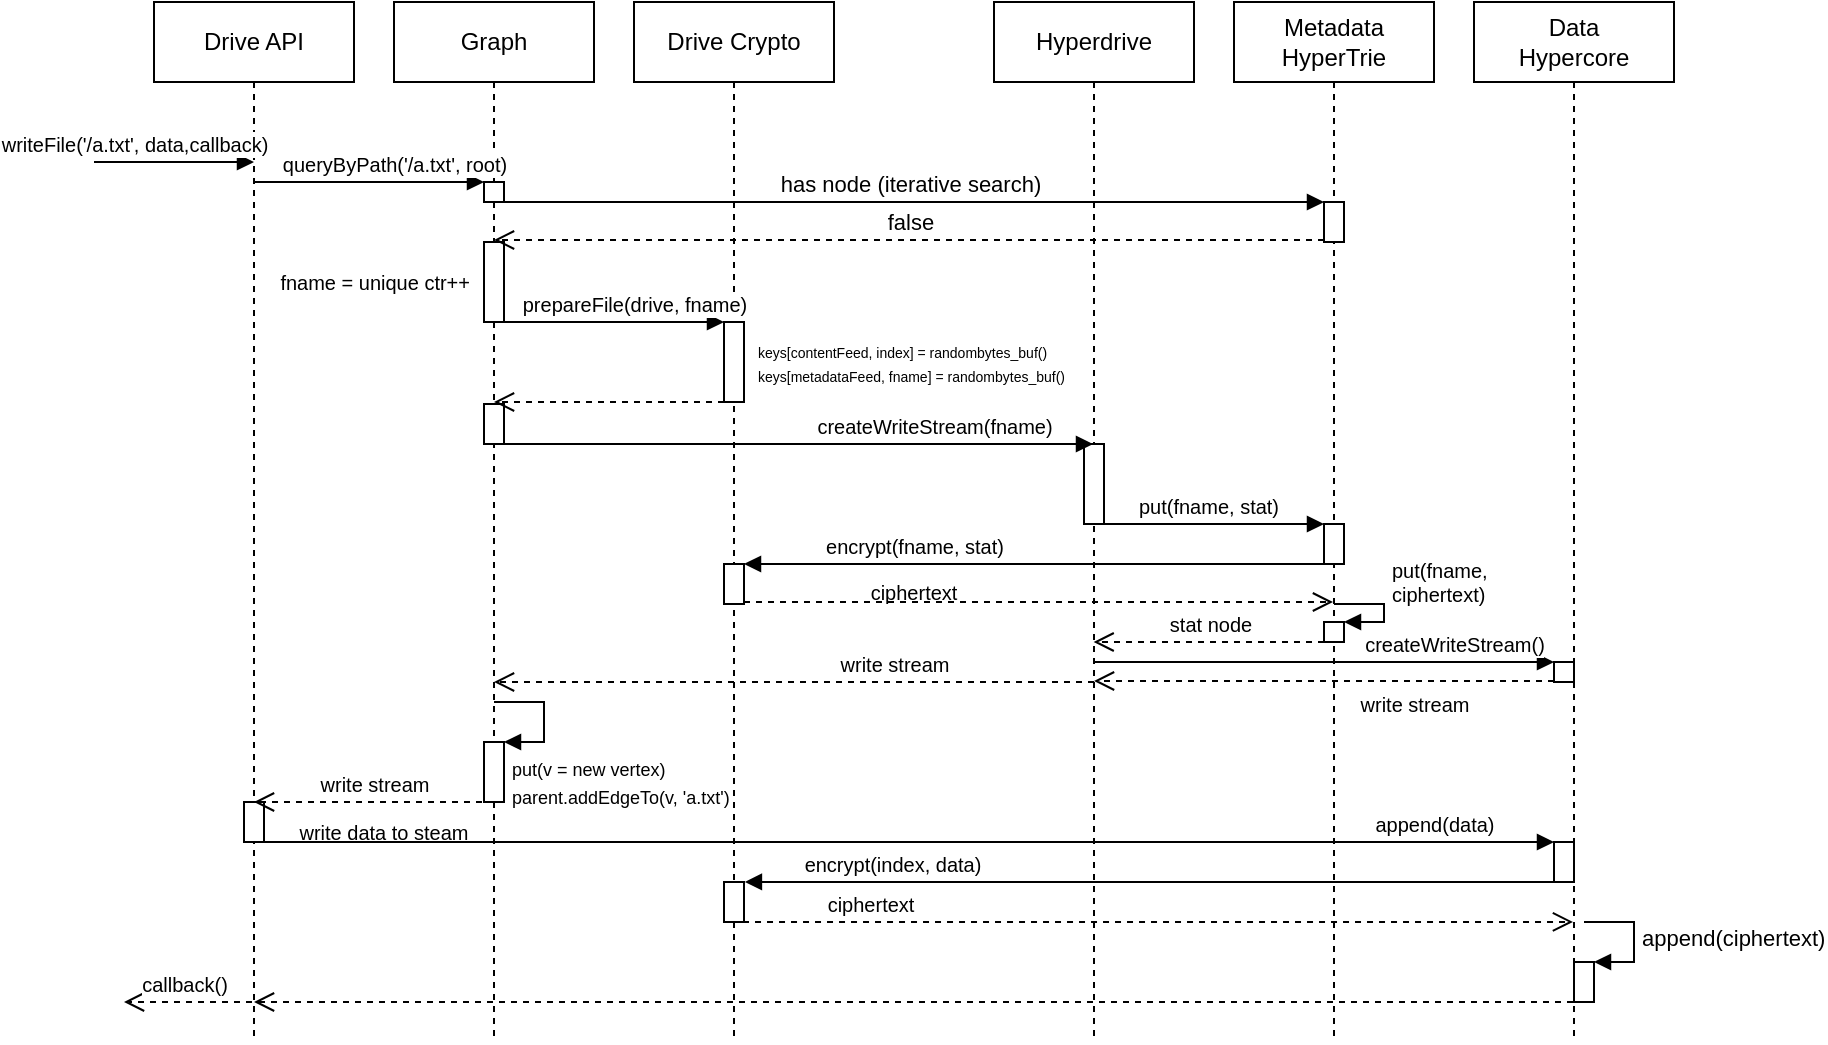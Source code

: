 <mxfile version="14.1.8" type="device"><diagram id="7L1S2Yam9VLptDrxEb60" name="Seite-1"><mxGraphModel dx="2062" dy="1183" grid="1" gridSize="10" guides="1" tooltips="1" connect="1" arrows="1" fold="1" page="1" pageScale="1" pageWidth="1169" pageHeight="827" math="0" shadow="0"><root><mxCell id="0"/><mxCell id="1" parent="0"/><mxCell id="6NuSzGNgV5KQOutt3Bnf-3" value="Drive API" style="shape=umlLifeline;perimeter=lifelinePerimeter;whiteSpace=wrap;html=1;container=1;collapsible=0;recursiveResize=0;outlineConnect=0;" parent="1" vertex="1"><mxGeometry x="80" y="80" width="100" height="520" as="geometry"/></mxCell><mxCell id="6NuSzGNgV5KQOutt3Bnf-66" value="" style="html=1;points=[];perimeter=orthogonalPerimeter;fontSize=10;align=left;" parent="6NuSzGNgV5KQOutt3Bnf-3" vertex="1"><mxGeometry x="45" y="400" width="10" height="20" as="geometry"/></mxCell><mxCell id="6NuSzGNgV5KQOutt3Bnf-88" value="callback()" style="html=1;verticalAlign=bottom;endArrow=open;dashed=1;endSize=8;fontSize=10;" parent="6NuSzGNgV5KQOutt3Bnf-3" edge="1"><mxGeometry x="0.143" relative="1" as="geometry"><mxPoint x="55" y="500" as="sourcePoint"/><mxPoint x="-15" y="500" as="targetPoint"/><mxPoint as="offset"/></mxGeometry></mxCell><mxCell id="6NuSzGNgV5KQOutt3Bnf-4" value="Hyperdrive" style="shape=umlLifeline;perimeter=lifelinePerimeter;whiteSpace=wrap;html=1;container=1;collapsible=0;recursiveResize=0;outlineConnect=0;" parent="1" vertex="1"><mxGeometry x="500" y="80" width="100" height="520" as="geometry"/></mxCell><mxCell id="6NuSzGNgV5KQOutt3Bnf-31" value="" style="html=1;points=[];perimeter=orthogonalPerimeter;fontSize=10;align=left;" parent="6NuSzGNgV5KQOutt3Bnf-4" vertex="1"><mxGeometry x="45" y="221" width="10" height="40" as="geometry"/></mxCell><mxCell id="6NuSzGNgV5KQOutt3Bnf-5" value="Metadata&lt;br&gt;HyperTrie" style="shape=umlLifeline;perimeter=lifelinePerimeter;whiteSpace=wrap;html=1;container=1;collapsible=0;recursiveResize=0;outlineConnect=0;" parent="1" vertex="1"><mxGeometry x="620" y="80" width="100" height="520" as="geometry"/></mxCell><mxCell id="6NuSzGNgV5KQOutt3Bnf-28" value="" style="html=1;points=[];perimeter=orthogonalPerimeter;fontSize=10;align=left;" parent="6NuSzGNgV5KQOutt3Bnf-5" vertex="1"><mxGeometry x="45" y="261" width="10" height="20" as="geometry"/></mxCell><mxCell id="6NuSzGNgV5KQOutt3Bnf-36" value="" style="html=1;points=[];perimeter=orthogonalPerimeter;fontSize=10;align=left;" parent="6NuSzGNgV5KQOutt3Bnf-5" vertex="1"><mxGeometry x="45" y="310" width="10" height="10" as="geometry"/></mxCell><mxCell id="6NuSzGNgV5KQOutt3Bnf-37" value="put(fname, &lt;br&gt;ciphertext)" style="edgeStyle=orthogonalEdgeStyle;html=1;align=left;spacingLeft=2;endArrow=block;rounded=0;entryX=1;entryY=0;fontSize=10;" parent="6NuSzGNgV5KQOutt3Bnf-5" target="6NuSzGNgV5KQOutt3Bnf-36" edge="1"><mxGeometry x="-0.074" y="11" relative="1" as="geometry"><mxPoint x="50" y="301" as="sourcePoint"/><Array as="points"><mxPoint x="75" y="301"/><mxPoint x="75" y="310"/><mxPoint x="55" y="310"/></Array><mxPoint x="-11" y="-11" as="offset"/></mxGeometry></mxCell><mxCell id="OMwZezzYrJX9eBUTDb27-1" value="" style="html=1;points=[];perimeter=orthogonalPerimeter;fillColor=#ffffff;align=left;" parent="6NuSzGNgV5KQOutt3Bnf-5" vertex="1"><mxGeometry x="45" y="100" width="10" height="20" as="geometry"/></mxCell><mxCell id="6NuSzGNgV5KQOutt3Bnf-6" value="Data&lt;br&gt;Hypercore" style="shape=umlLifeline;perimeter=lifelinePerimeter;whiteSpace=wrap;html=1;container=1;collapsible=0;recursiveResize=0;outlineConnect=0;" parent="1" vertex="1"><mxGeometry x="740" y="80" width="100" height="520" as="geometry"/></mxCell><mxCell id="6NuSzGNgV5KQOutt3Bnf-71" value="" style="html=1;points=[];perimeter=orthogonalPerimeter;fontSize=10;align=left;" parent="6NuSzGNgV5KQOutt3Bnf-6" vertex="1"><mxGeometry x="40" y="330" width="10" height="10" as="geometry"/></mxCell><mxCell id="6NuSzGNgV5KQOutt3Bnf-75" value="" style="html=1;points=[];perimeter=orthogonalPerimeter;fontSize=10;align=left;" parent="6NuSzGNgV5KQOutt3Bnf-6" vertex="1"><mxGeometry x="40" y="420" width="10" height="20" as="geometry"/></mxCell><mxCell id="bw7E3oCysguII8secQjL-6" value="" style="html=1;points=[];perimeter=orthogonalPerimeter;" vertex="1" parent="6NuSzGNgV5KQOutt3Bnf-6"><mxGeometry x="50" y="480" width="10" height="20" as="geometry"/></mxCell><mxCell id="bw7E3oCysguII8secQjL-7" value="append(ciphertext)" style="edgeStyle=orthogonalEdgeStyle;html=1;align=left;spacingLeft=2;endArrow=block;rounded=0;entryX=1;entryY=0;" edge="1" target="bw7E3oCysguII8secQjL-6" parent="6NuSzGNgV5KQOutt3Bnf-6"><mxGeometry relative="1" as="geometry"><mxPoint x="55" y="460" as="sourcePoint"/><Array as="points"><mxPoint x="80" y="460"/></Array></mxGeometry></mxCell><mxCell id="6NuSzGNgV5KQOutt3Bnf-7" value="&lt;font style=&quot;font-size: 10px&quot;&gt;writeFile('/a.txt', data,callback)&lt;/font&gt;" style="html=1;verticalAlign=bottom;endArrow=block;" parent="1" edge="1"><mxGeometry x="-0.5" width="80" relative="1" as="geometry"><mxPoint x="50" y="160" as="sourcePoint"/><mxPoint x="130" y="160" as="targetPoint"/><mxPoint as="offset"/></mxGeometry></mxCell><mxCell id="6NuSzGNgV5KQOutt3Bnf-8" value="Graph" style="shape=umlLifeline;perimeter=lifelinePerimeter;whiteSpace=wrap;html=1;container=1;collapsible=0;recursiveResize=0;outlineConnect=0;" parent="1" vertex="1"><mxGeometry x="200" y="80" width="100" height="520" as="geometry"/></mxCell><mxCell id="6NuSzGNgV5KQOutt3Bnf-15" value="" style="html=1;points=[];perimeter=orthogonalPerimeter;" parent="6NuSzGNgV5KQOutt3Bnf-8" vertex="1"><mxGeometry x="45" y="201" width="10" height="20" as="geometry"/></mxCell><mxCell id="6NuSzGNgV5KQOutt3Bnf-17" value="" style="html=1;points=[];perimeter=orthogonalPerimeter;" parent="6NuSzGNgV5KQOutt3Bnf-8" vertex="1"><mxGeometry x="45" y="90" width="10" height="10" as="geometry"/></mxCell><mxCell id="6NuSzGNgV5KQOutt3Bnf-22" value="" style="html=1;points=[];perimeter=orthogonalPerimeter;fontSize=10;align=left;" parent="6NuSzGNgV5KQOutt3Bnf-8" vertex="1"><mxGeometry x="45.0" y="120" width="10" height="40" as="geometry"/></mxCell><mxCell id="bw7E3oCysguII8secQjL-4" value="" style="html=1;points=[];perimeter=orthogonalPerimeter;" vertex="1" parent="6NuSzGNgV5KQOutt3Bnf-8"><mxGeometry x="45" y="370" width="10" height="30" as="geometry"/></mxCell><mxCell id="bw7E3oCysguII8secQjL-5" value="&lt;span style=&quot;background-color: rgb(255 , 255 , 255) ; font-size: 9px&quot;&gt;put(v = new vertex)&lt;br&gt;parent.addEdgeTo(v, 'a.txt')&lt;br&gt;&lt;/span&gt;" style="edgeStyle=orthogonalEdgeStyle;html=1;align=left;spacingLeft=2;endArrow=block;rounded=0;entryX=1;entryY=0;" edge="1" target="bw7E3oCysguII8secQjL-4" parent="6NuSzGNgV5KQOutt3Bnf-8"><mxGeometry x="1" y="20" relative="1" as="geometry"><mxPoint x="50" y="350" as="sourcePoint"/><Array as="points"><mxPoint x="50" y="350"/><mxPoint x="75" y="350"/><mxPoint x="75" y="370"/></Array><mxPoint as="offset"/></mxGeometry></mxCell><mxCell id="6NuSzGNgV5KQOutt3Bnf-67" value="write data to steam" style="text;html=1;strokeColor=none;fillColor=none;align=center;verticalAlign=middle;whiteSpace=wrap;rounded=0;fontSize=10;" parent="6NuSzGNgV5KQOutt3Bnf-8" vertex="1"><mxGeometry x="-50" y="410" width="90" height="10" as="geometry"/></mxCell><mxCell id="6NuSzGNgV5KQOutt3Bnf-9" value="Drive Crypto" style="shape=umlLifeline;perimeter=lifelinePerimeter;whiteSpace=wrap;html=1;container=1;collapsible=0;recursiveResize=0;outlineConnect=0;" parent="1" vertex="1"><mxGeometry x="320" y="80" width="100" height="520" as="geometry"/></mxCell><mxCell id="6NuSzGNgV5KQOutt3Bnf-11" value="" style="html=1;points=[];perimeter=orthogonalPerimeter;" parent="6NuSzGNgV5KQOutt3Bnf-9" vertex="1"><mxGeometry x="45" y="160" width="10" height="40" as="geometry"/></mxCell><mxCell id="6NuSzGNgV5KQOutt3Bnf-33" value="" style="html=1;points=[];perimeter=orthogonalPerimeter;fontSize=10;align=left;" parent="6NuSzGNgV5KQOutt3Bnf-9" vertex="1"><mxGeometry x="45" y="281" width="10" height="20" as="geometry"/></mxCell><mxCell id="6NuSzGNgV5KQOutt3Bnf-82" value="" style="html=1;points=[];perimeter=orthogonalPerimeter;fontSize=10;align=left;" parent="6NuSzGNgV5KQOutt3Bnf-9" vertex="1"><mxGeometry x="45" y="440" width="10" height="20" as="geometry"/></mxCell><mxCell id="6NuSzGNgV5KQOutt3Bnf-12" value="&lt;font style=&quot;font-size: 10px&quot;&gt;prepareFile(drive, fname)&lt;/font&gt;" style="html=1;verticalAlign=bottom;endArrow=block;entryX=0;entryY=0;exitX=1.002;exitY=1;exitDx=0;exitDy=0;exitPerimeter=0;" parent="1" source="6NuSzGNgV5KQOutt3Bnf-22" target="6NuSzGNgV5KQOutt3Bnf-11" edge="1"><mxGeometry x="0.182" relative="1" as="geometry"><mxPoint x="254.81" y="270" as="sourcePoint"/><mxPoint as="offset"/></mxGeometry></mxCell><mxCell id="6NuSzGNgV5KQOutt3Bnf-13" value="" style="html=1;verticalAlign=bottom;endArrow=open;dashed=1;endSize=8;exitX=0;exitY=0.95;" parent="1" edge="1"><mxGeometry relative="1" as="geometry"><mxPoint x="250" y="280" as="targetPoint"/><mxPoint x="365" y="280.0" as="sourcePoint"/></mxGeometry></mxCell><mxCell id="6NuSzGNgV5KQOutt3Bnf-18" value="&lt;font style=&quot;font-size: 10px&quot;&gt;queryByPath('/a.txt', root)&lt;/font&gt;" style="html=1;verticalAlign=bottom;endArrow=block;entryX=0;entryY=0;" parent="1" source="6NuSzGNgV5KQOutt3Bnf-3" target="6NuSzGNgV5KQOutt3Bnf-17" edge="1"><mxGeometry x="0.221" relative="1" as="geometry"><mxPoint x="175" y="140" as="sourcePoint"/><mxPoint as="offset"/></mxGeometry></mxCell><mxCell id="6NuSzGNgV5KQOutt3Bnf-20" value="&lt;font style=&quot;font-size: 10px&quot;&gt;fname = unique ctr++&lt;br&gt;&lt;/font&gt;" style="text;html=1;strokeColor=none;fillColor=none;align=right;verticalAlign=middle;whiteSpace=wrap;rounded=0;" parent="1" vertex="1"><mxGeometry x="110" y="210" width="130" height="20" as="geometry"/></mxCell><mxCell id="6NuSzGNgV5KQOutt3Bnf-21" value="&lt;font style=&quot;font-size: 7px&quot;&gt;keys[contentFeed, index] = randombytes_buf()&lt;br&gt;keys[metadataFeed, fname] = randombytes_buf()&lt;/font&gt;" style="text;html=1;strokeColor=none;fillColor=none;align=left;verticalAlign=middle;whiteSpace=wrap;rounded=0;fontSize=10;" parent="1" vertex="1"><mxGeometry x="380" y="230" width="160" height="60" as="geometry"/></mxCell><mxCell id="6NuSzGNgV5KQOutt3Bnf-26" value="createWriteStream(fname)" style="html=1;verticalAlign=bottom;endArrow=block;fontSize=10;" parent="1" edge="1"><mxGeometry x="0.469" width="80" relative="1" as="geometry"><mxPoint x="250" y="301" as="sourcePoint"/><mxPoint x="549.5" y="301" as="targetPoint"/><mxPoint as="offset"/></mxGeometry></mxCell><mxCell id="6NuSzGNgV5KQOutt3Bnf-29" value="put(fname, stat)" style="html=1;verticalAlign=bottom;endArrow=block;entryX=0;entryY=0;fontSize=10;" parent="1" target="6NuSzGNgV5KQOutt3Bnf-28" edge="1"><mxGeometry relative="1" as="geometry"><mxPoint x="549.81" y="341" as="sourcePoint"/></mxGeometry></mxCell><mxCell id="6NuSzGNgV5KQOutt3Bnf-34" value="encrypt(fname, stat)" style="html=1;verticalAlign=bottom;endArrow=block;entryX=1;entryY=0;fontSize=10;" parent="1" target="6NuSzGNgV5KQOutt3Bnf-33" edge="1"><mxGeometry x="0.423" relative="1" as="geometry"><mxPoint x="669.5" y="361" as="sourcePoint"/><mxPoint as="offset"/></mxGeometry></mxCell><mxCell id="6NuSzGNgV5KQOutt3Bnf-35" value="" style="html=1;verticalAlign=bottom;endArrow=open;dashed=1;endSize=8;exitX=1;exitY=0.95;fontSize=10;" parent="1" source="6NuSzGNgV5KQOutt3Bnf-33" edge="1"><mxGeometry relative="1" as="geometry"><mxPoint x="669.5" y="380.0" as="targetPoint"/></mxGeometry></mxCell><mxCell id="6NuSzGNgV5KQOutt3Bnf-38" value="stat node" style="html=1;verticalAlign=bottom;endArrow=open;dashed=1;endSize=8;fontSize=10;" parent="1" edge="1"><mxGeometry relative="1" as="geometry"><mxPoint x="665" y="400" as="sourcePoint"/><mxPoint x="549.81" y="400" as="targetPoint"/></mxGeometry></mxCell><mxCell id="6NuSzGNgV5KQOutt3Bnf-39" value="write stream" style="html=1;verticalAlign=bottom;endArrow=open;dashed=1;endSize=8;fontSize=10;" parent="1" target="6NuSzGNgV5KQOutt3Bnf-8" edge="1"><mxGeometry x="-0.334" relative="1" as="geometry"><mxPoint x="550" y="420" as="sourcePoint"/><mxPoint x="470" y="420" as="targetPoint"/><mxPoint as="offset"/></mxGeometry></mxCell><mxCell id="6NuSzGNgV5KQOutt3Bnf-58" value="ciphertext" style="text;html=1;strokeColor=none;fillColor=none;align=center;verticalAlign=middle;whiteSpace=wrap;rounded=0;fontSize=10;" parent="1" vertex="1"><mxGeometry x="440" y="370" width="40" height="10" as="geometry"/></mxCell><mxCell id="6NuSzGNgV5KQOutt3Bnf-64" value="write stream" style="html=1;verticalAlign=bottom;endArrow=open;dashed=1;endSize=8;fontSize=10;" parent="1" edge="1"><mxGeometry relative="1" as="geometry"><mxPoint x="250" y="480" as="sourcePoint"/><mxPoint x="130" y="480" as="targetPoint"/></mxGeometry></mxCell><mxCell id="6NuSzGNgV5KQOutt3Bnf-73" value="write stream" style="html=1;verticalAlign=bottom;endArrow=open;dashed=1;endSize=8;exitX=0;exitY=0.95;fontSize=10;" parent="1" source="6NuSzGNgV5KQOutt3Bnf-71" target="6NuSzGNgV5KQOutt3Bnf-4" edge="1"><mxGeometry x="-0.392" y="20" relative="1" as="geometry"><mxPoint x="710" y="486" as="targetPoint"/><mxPoint as="offset"/></mxGeometry></mxCell><mxCell id="6NuSzGNgV5KQOutt3Bnf-72" value="createWriteStream()" style="html=1;verticalAlign=bottom;endArrow=block;entryX=0;entryY=0;fontSize=10;" parent="1" source="6NuSzGNgV5KQOutt3Bnf-4" target="6NuSzGNgV5KQOutt3Bnf-71" edge="1"><mxGeometry x="0.566" relative="1" as="geometry"><mxPoint x="710" y="410" as="sourcePoint"/><mxPoint as="offset"/></mxGeometry></mxCell><mxCell id="6NuSzGNgV5KQOutt3Bnf-76" value="append(data)" style="html=1;verticalAlign=bottom;endArrow=block;entryX=0;entryY=0;fontSize=10;" parent="1" source="6NuSzGNgV5KQOutt3Bnf-3" target="6NuSzGNgV5KQOutt3Bnf-75" edge="1"><mxGeometry x="0.816" relative="1" as="geometry"><mxPoint x="710" y="620" as="sourcePoint"/><mxPoint as="offset"/><Array as="points"><mxPoint x="320" y="500"/></Array></mxGeometry></mxCell><mxCell id="6NuSzGNgV5KQOutt3Bnf-83" value="encrypt(index, data)" style="html=1;verticalAlign=bottom;endArrow=block;fontSize=10;entryX=1.046;entryY=-0.002;entryDx=0;entryDy=0;entryPerimeter=0;" parent="1" source="6NuSzGNgV5KQOutt3Bnf-6" target="6NuSzGNgV5KQOutt3Bnf-82" edge="1"><mxGeometry x="0.647" relative="1" as="geometry"><mxPoint x="295" y="640" as="sourcePoint"/><mxPoint x="380" y="640" as="targetPoint"/><mxPoint as="offset"/><Array as="points"><mxPoint x="690" y="520"/></Array></mxGeometry></mxCell><mxCell id="6NuSzGNgV5KQOutt3Bnf-84" value="ciphertext" style="html=1;verticalAlign=bottom;endArrow=open;dashed=1;endSize=8;fontSize=10;exitX=0.951;exitY=0.998;exitDx=0;exitDy=0;exitPerimeter=0;" parent="1" source="6NuSzGNgV5KQOutt3Bnf-82" target="6NuSzGNgV5KQOutt3Bnf-6" edge="1"><mxGeometry x="-0.694" relative="1" as="geometry"><mxPoint x="295" y="716" as="targetPoint"/><mxPoint x="380" y="659" as="sourcePoint"/><mxPoint as="offset"/></mxGeometry></mxCell><mxCell id="6NuSzGNgV5KQOutt3Bnf-87" value="" style="html=1;verticalAlign=bottom;endArrow=open;dashed=1;endSize=8;fontSize=10;" parent="1" source="6NuSzGNgV5KQOutt3Bnf-6" target="6NuSzGNgV5KQOutt3Bnf-3" edge="1"><mxGeometry relative="1" as="geometry"><mxPoint x="590" y="699" as="sourcePoint"/><mxPoint x="400" y="520" as="targetPoint"/><Array as="points"><mxPoint x="400" y="580"/></Array></mxGeometry></mxCell><mxCell id="OMwZezzYrJX9eBUTDb27-2" value="has node (iterative search)" style="html=1;verticalAlign=bottom;endArrow=block;entryX=0;entryY=0;" parent="1" source="6NuSzGNgV5KQOutt3Bnf-8" target="OMwZezzYrJX9eBUTDb27-1" edge="1"><mxGeometry relative="1" as="geometry"><mxPoint x="595" y="180" as="sourcePoint"/></mxGeometry></mxCell><mxCell id="OMwZezzYrJX9eBUTDb27-3" value="false" style="html=1;verticalAlign=bottom;endArrow=open;dashed=1;endSize=8;exitX=0;exitY=0.95;" parent="1" source="OMwZezzYrJX9eBUTDb27-1" target="6NuSzGNgV5KQOutt3Bnf-8" edge="1"><mxGeometry relative="1" as="geometry"><mxPoint x="595" y="256" as="targetPoint"/></mxGeometry></mxCell></root></mxGraphModel></diagram></mxfile>